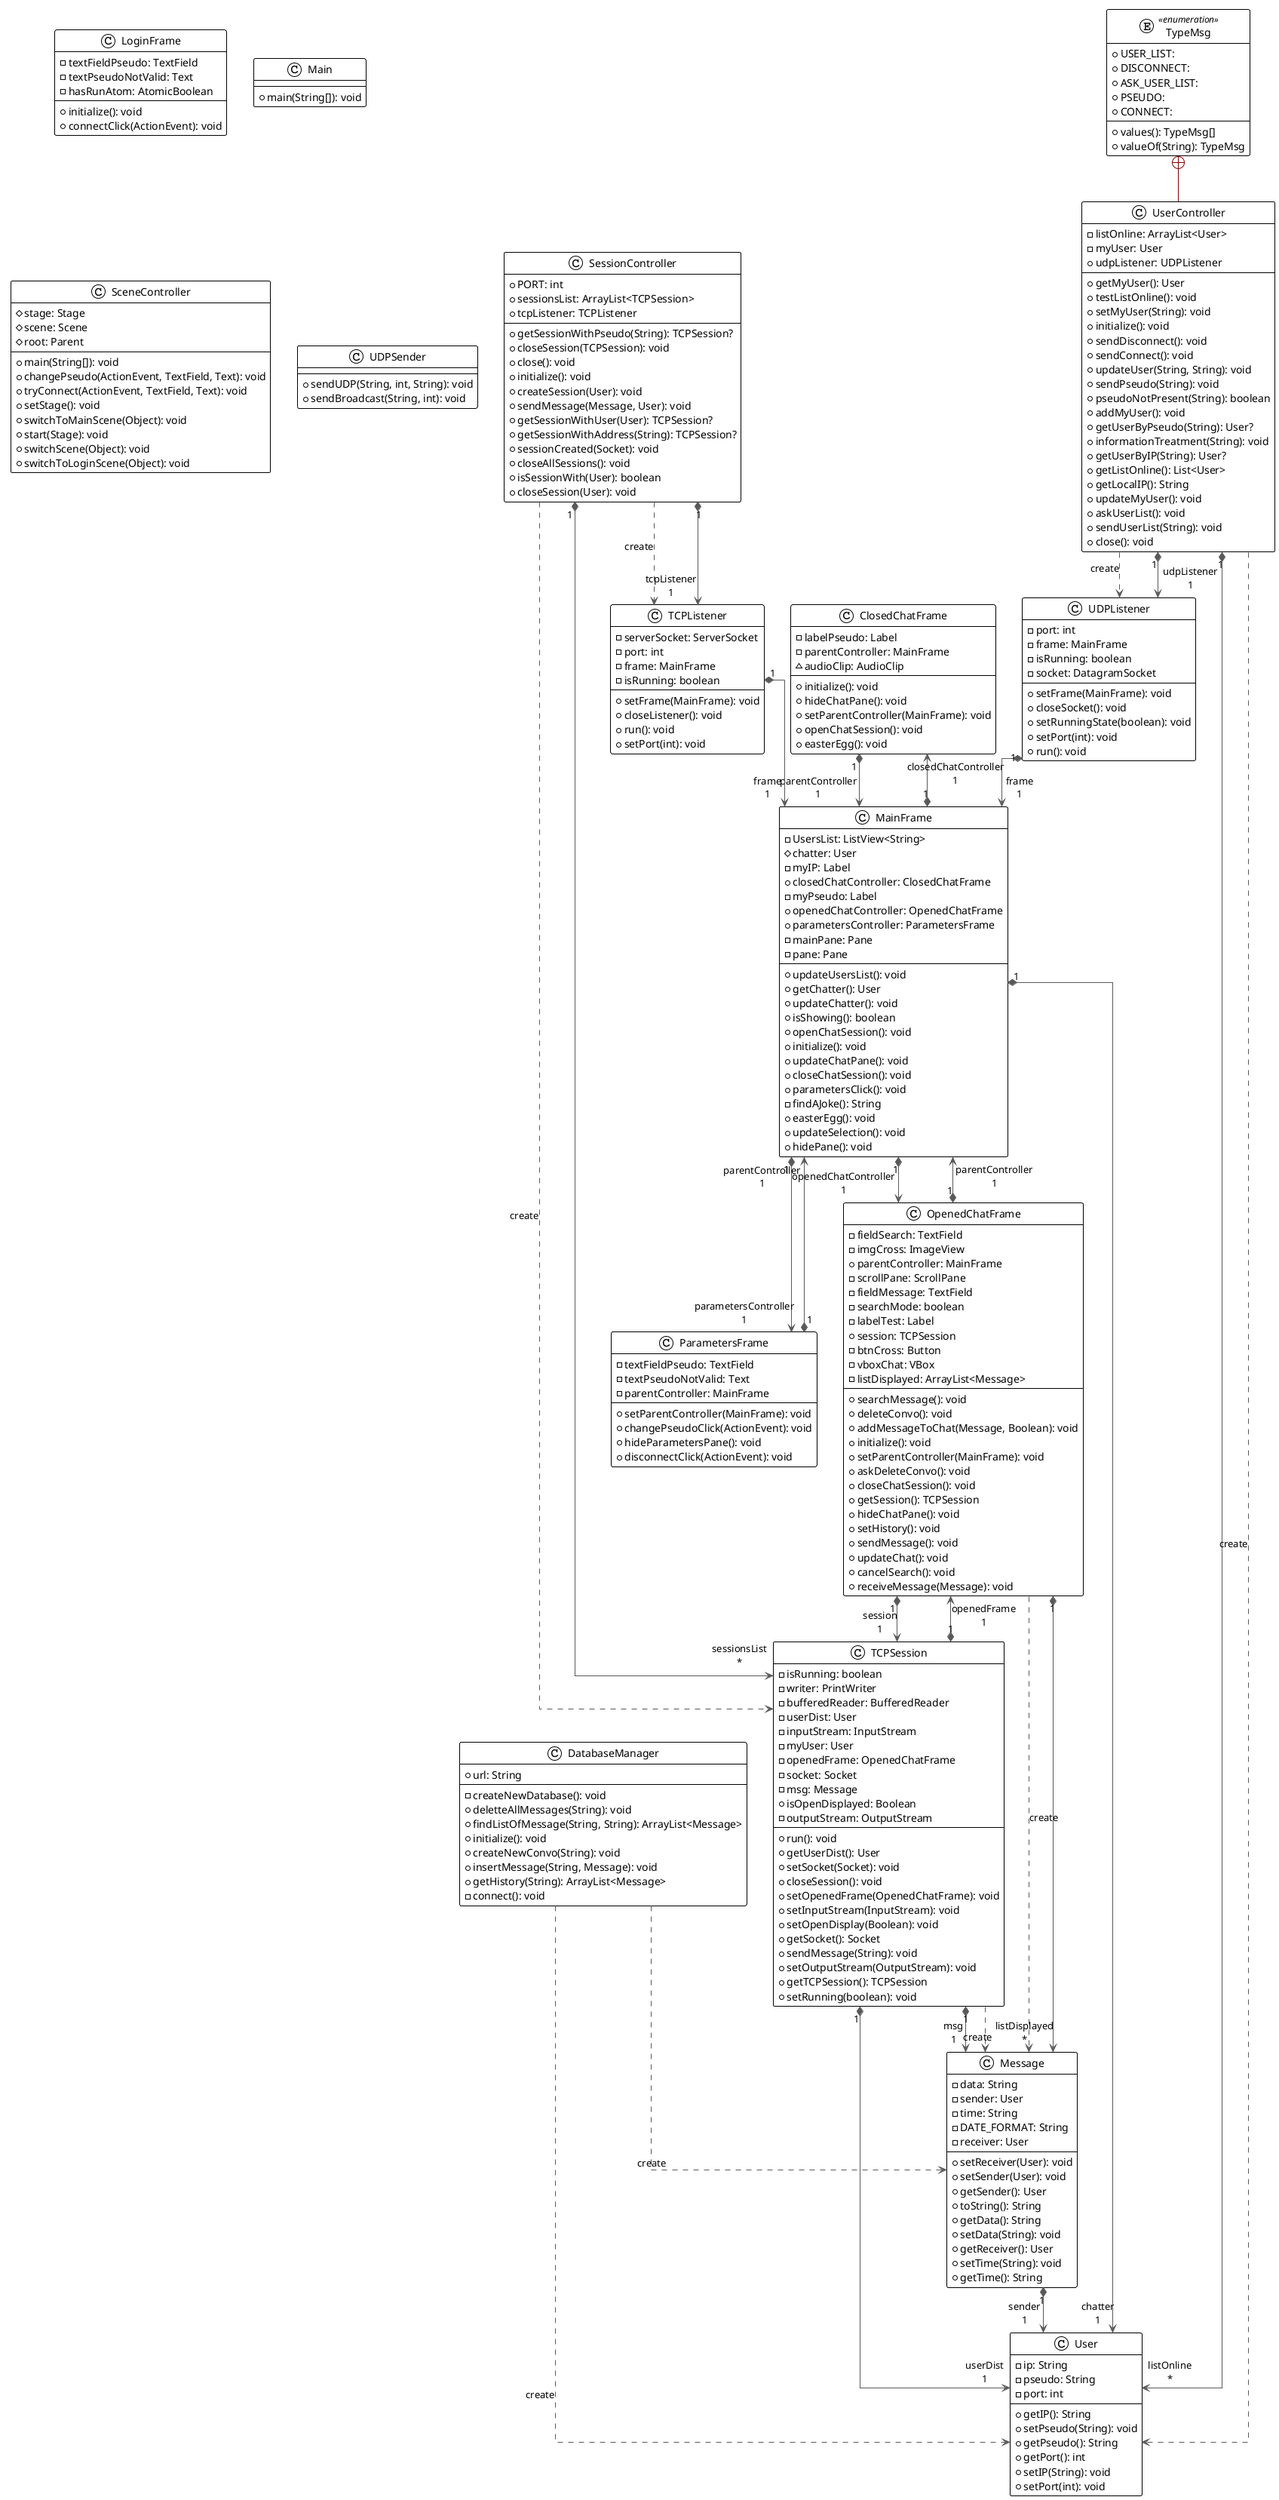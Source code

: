 @startuml

!theme plain
top to bottom direction
skinparam linetype ortho

class ClosedChatFrame {
  - labelPseudo: Label
  - parentController: MainFrame
  ~ audioClip: AudioClip
  + initialize(): void
  + hideChatPane(): void
  + setParentController(MainFrame): void
  + openChatSession(): void
  + easterEgg(): void
}
class DatabaseManager {
  + url: String
  - createNewDatabase(): void
  + deletteAllMessages(String): void
  + findListOfMessage(String, String): ArrayList<Message>
  + initialize(): void
  + createNewConvo(String): void
  + insertMessage(String, Message): void
  + getHistory(String): ArrayList<Message>
  - connect(): void
}
class LoginFrame {
  - textFieldPseudo: TextField
  - textPseudoNotValid: Text
  - hasRunAtom: AtomicBoolean
  + initialize(): void
  + connectClick(ActionEvent): void
}
class Main {
  + main(String[]): void
}
class MainFrame {
  - UsersList: ListView<String>
  # chatter: User
  - myIP: Label
  + closedChatController: ClosedChatFrame
  - myPseudo: Label
  + openedChatController: OpenedChatFrame
  + parametersController: ParametersFrame
  - mainPane: Pane
  - pane: Pane
  + updateUsersList(): void
  + getChatter(): User
  + updateChatter(): void
  + isShowing(): boolean
  + openChatSession(): void
  + initialize(): void
  + updateChatPane(): void
  + closeChatSession(): void
  + parametersClick(): void
  - findAJoke(): String
  + easterEgg(): void
  + updateSelection(): void
  + hidePane(): void
}
class Message {
  - data: String
  - sender: User
  - time: String
  - DATE_FORMAT: String
  - receiver: User
  + setReceiver(User): void
  + setSender(User): void
  + getSender(): User
  + toString(): String
  + getData(): String
  + setData(String): void
  + getReceiver(): User
  + setTime(String): void
  + getTime(): String
}
class OpenedChatFrame {
  - fieldSearch: TextField
  - imgCross: ImageView
  + parentController: MainFrame
  - scrollPane: ScrollPane
  - fieldMessage: TextField
  - searchMode: boolean
  - labelTest: Label
  + session: TCPSession
  - btnCross: Button
  - vboxChat: VBox
  - listDisplayed: ArrayList<Message>
  + searchMessage(): void
  + deleteConvo(): void
  + addMessageToChat(Message, Boolean): void
  + initialize(): void
  + setParentController(MainFrame): void
  + askDeleteConvo(): void
  + closeChatSession(): void
  + getSession(): TCPSession
  + hideChatPane(): void
  + setHistory(): void
  + sendMessage(): void
  + updateChat(): void
  + cancelSearch(): void
  + receiveMessage(Message): void
}
class ParametersFrame {
  - textFieldPseudo: TextField
  - textPseudoNotValid: Text
  - parentController: MainFrame
  + setParentController(MainFrame): void
  + changePseudoClick(ActionEvent): void
  + hideParametersPane(): void
  + disconnectClick(ActionEvent): void
}
class SceneController {
  # stage: Stage
  # scene: Scene
  # root: Parent
  + main(String[]): void
  + changePseudo(ActionEvent, TextField, Text): void
  + tryConnect(ActionEvent, TextField, Text): void
  + setStage(): void
  + switchToMainScene(Object): void
  + start(Stage): void
  + switchScene(Object): void
  + switchToLoginScene(Object): void
}
class SessionController {
  + PORT: int
  + sessionsList: ArrayList<TCPSession>
  + tcpListener: TCPListener
  + getSessionWithPseudo(String): TCPSession?
  + closeSession(TCPSession): void
  + close(): void
  + initialize(): void
  + createSession(User): void
  + sendMessage(Message, User): void
  + getSessionWithUser(User): TCPSession?
  + getSessionWithAddress(String): TCPSession?
  + sessionCreated(Socket): void
  + closeAllSessions(): void
  + isSessionWith(User): boolean
  + closeSession(User): void
}
class TCPListener {
  - serverSocket: ServerSocket
  - port: int
  - frame: MainFrame
  - isRunning: boolean
  + setFrame(MainFrame): void
  + closeListener(): void
  + run(): void
  + setPort(int): void
}
class TCPSession {
  - isRunning: boolean
  - writer: PrintWriter
  - bufferedReader: BufferedReader
  - userDist: User
  - inputStream: InputStream
  - myUser: User
  - openedFrame: OpenedChatFrame
  - socket: Socket
  - msg: Message
  + isOpenDisplayed: Boolean
  - outputStream: OutputStream
  + run(): void
  + getUserDist(): User
  + setSocket(Socket): void
  + closeSession(): void
  + setOpenedFrame(OpenedChatFrame): void
  + setInputStream(InputStream): void
  + setOpenDisplay(Boolean): void
  + getSocket(): Socket
  + sendMessage(String): void
  + setOutputStream(OutputStream): void
  + getTCPSession(): TCPSession
  + setRunning(boolean): void
}
enum TypeMsg << enumeration >> {
  + USER_LIST: 
  + DISCONNECT: 
  + ASK_USER_LIST: 
  + PSEUDO: 
  + CONNECT: 
  + values(): TypeMsg[]
  + valueOf(String): TypeMsg
}
class UDPListener {
  - port: int
  - frame: MainFrame
  - isRunning: boolean
  - socket: DatagramSocket
  + setFrame(MainFrame): void
  + closeSocket(): void
  + setRunningState(boolean): void
  + setPort(int): void
  + run(): void
}
class UDPSender {
  + sendUDP(String, int, String): void
  + sendBroadcast(String, int): void
}
class User {
  - ip: String
  - pseudo: String
  - port: int
  + getIP(): String
  + setPseudo(String): void
  + getPseudo(): String
  + getPort(): int
  + setIP(String): void
  + setPort(int): void
}
class UserController {
  - listOnline: ArrayList<User>
  - myUser: User
  + udpListener: UDPListener
  + getMyUser(): User
  + testListOnline(): void
  + setMyUser(String): void
  + initialize(): void
  + sendDisconnect(): void
  + sendConnect(): void
  + updateUser(String, String): void
  + sendPseudo(String): void
  + pseudoNotPresent(String): boolean
  + addMyUser(): void
  + getUserByPseudo(String): User?
  + informationTreatment(String): void
  + getUserByIP(String): User?
  + getListOnline(): List<User>
  + getLocalIP(): String
  + updateMyUser(): void
  + askUserList(): void
  + sendUserList(String): void
  + close(): void
}

ClosedChatFrame   "1" *-[#595959,plain]-> "parentController\n1" MainFrame         
DatabaseManager    -[#595959,dashed]->  Message           : "«create»"
DatabaseManager    -[#595959,dashed]->  User              : "«create»"
MainFrame         "1" *-[#595959,plain]-> "closedChatController\n1" ClosedChatFrame   
MainFrame         "1" *-[#595959,plain]-> "openedChatController\n1" OpenedChatFrame   
MainFrame         "1" *-[#595959,plain]-> "parametersController\n1" ParametersFrame   
MainFrame         "1" *-[#595959,plain]-> "chatter\n1" User              
Message           "1" *-[#595959,plain]-> "sender\n1" User              
OpenedChatFrame   "1" *-[#595959,plain]-> "parentController\n1" MainFrame         
OpenedChatFrame    -[#595959,dashed]->  Message           : "«create»"
OpenedChatFrame   "1" *-[#595959,plain]-> "listDisplayed\n*" Message           
OpenedChatFrame   "1" *-[#595959,plain]-> "session\n1" TCPSession        
ParametersFrame   "1" *-[#595959,plain]-> "parentController\n1" MainFrame         
SessionController  -[#595959,dashed]->  TCPListener       : "«create»"
SessionController "1" *-[#595959,plain]-> "tcpListener\n1" TCPListener       
SessionController "1" *-[#595959,plain]-> "sessionsList\n*" TCPSession        
SessionController  -[#595959,dashed]->  TCPSession        : "«create»"
TCPListener       "1" *-[#595959,plain]-> "frame\n1" MainFrame         
TCPSession        "1" *-[#595959,plain]-> "msg\n1" Message           
TCPSession         -[#595959,dashed]->  Message           : "«create»"
TCPSession        "1" *-[#595959,plain]-> "openedFrame\n1" OpenedChatFrame   
TCPSession        "1" *-[#595959,plain]-> "userDist\n1" User              
TypeMsg            +-[#820000,plain]-  UserController    
UDPListener       "1" *-[#595959,plain]-> "frame\n1" MainFrame         
UserController     -[#595959,dashed]->  UDPListener       : "«create»"
UserController    "1" *-[#595959,plain]-> "udpListener\n1" UDPListener       
UserController    "1" *-[#595959,plain]-> "listOnline\n*" User              
UserController     -[#595959,dashed]->  User              : "«create»"
@enduml

